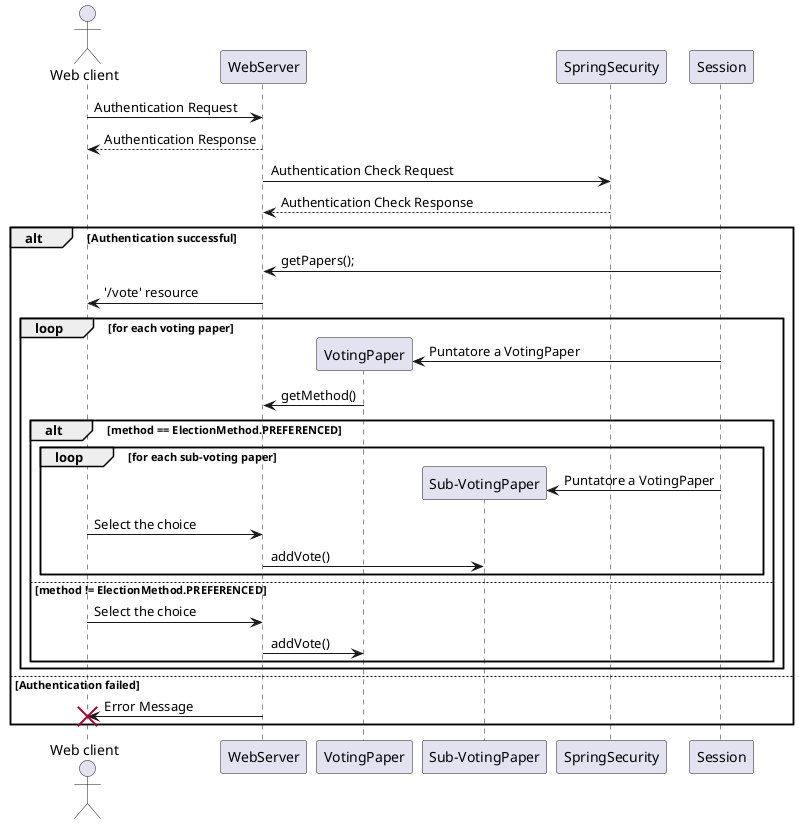 @startuml
actor "Web client" as WC
participant WebServer as WS
participant VotingPaper as VP
participant "Sub-VotingPaper" as SVP
participant SpringSecurity as SS
participant Session as S

WC -> WS : Authentication Request
WC <-- WS : Authentication Response
WS -> SS : Authentication Check Request
WS <-- SS : Authentication Check Response

alt Authentication successful
    WS <- S : getPapers();
    WS -> WC : '/vote' resource
    loop for each voting paper
        S -> VP ** : Puntatore a VotingPaper
        WS <- VP : getMethod()
        alt method == ElectionMethod.PREFERENCED
            loop for each sub-voting paper
            S -> SVP ** : Puntatore a VotingPaper
            WC -> WS : Select the choice
            WS -> SVP : addVote()
            deactivate SVP
            end
        else method != ElectionMethod.PREFERENCED
            WC -> WS : Select the choice
            WS -> VP : addVote()
        deactivate VP
    end
    end
else Authentication failed
   WS -> WC !! : Error Message
end

@enduml
